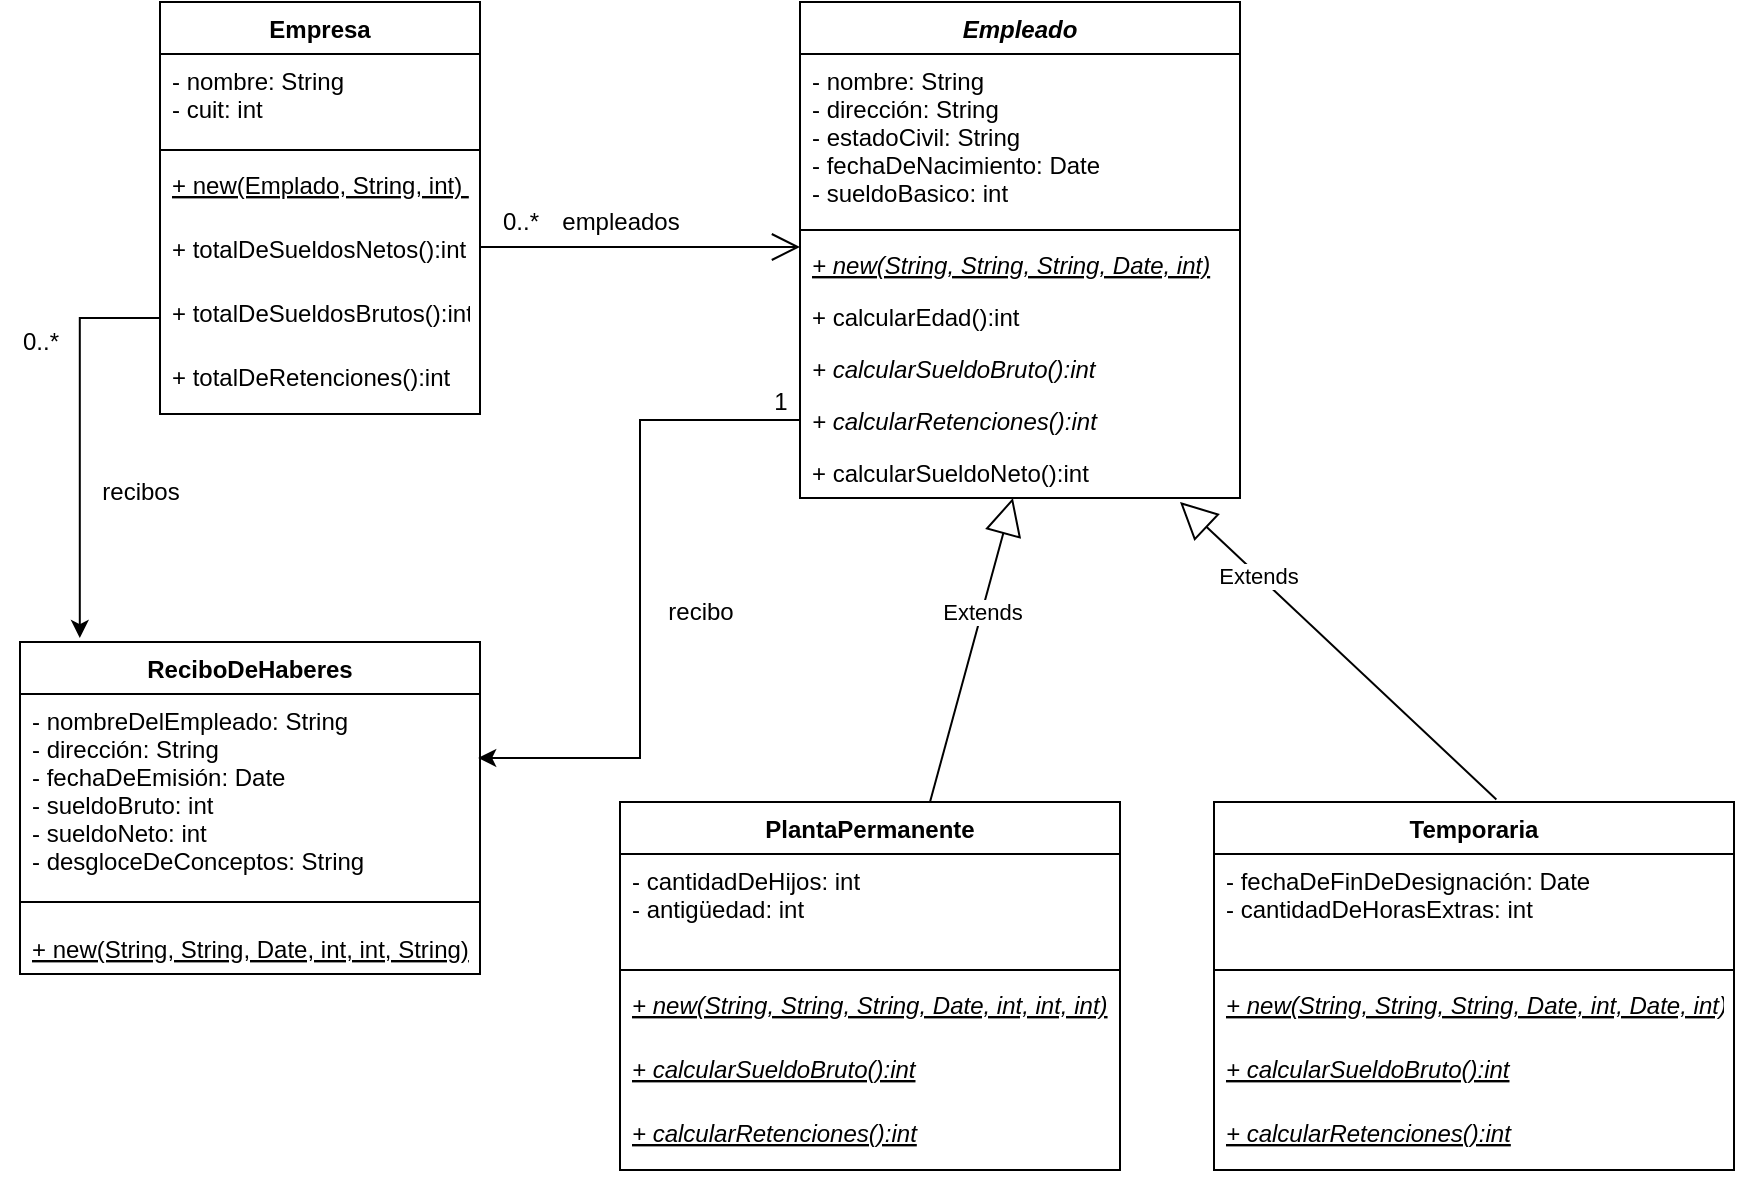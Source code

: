 <mxfile version="20.2.7" type="github">
  <diagram id="Ps4Gi2olXtC4p8bb6u-N" name="Página-1">
    <mxGraphModel dx="1695" dy="450" grid="1" gridSize="10" guides="1" tooltips="1" connect="1" arrows="1" fold="1" page="1" pageScale="1" pageWidth="827" pageHeight="1169" math="0" shadow="0">
      <root>
        <mxCell id="0" />
        <mxCell id="1" parent="0" />
        <mxCell id="JwWYeNIe6zn2I5OlYumR-1" value="Empresa" style="swimlane;fontStyle=1;align=center;verticalAlign=top;childLayout=stackLayout;horizontal=1;startSize=26;horizontalStack=0;resizeParent=1;resizeParentMax=0;resizeLast=0;collapsible=1;marginBottom=0;" parent="1" vertex="1">
          <mxGeometry x="40" y="40" width="160" height="206" as="geometry" />
        </mxCell>
        <mxCell id="JwWYeNIe6zn2I5OlYumR-2" value="- nombre: String&#xa;- cuit: int&#xa;" style="text;strokeColor=none;fillColor=none;align=left;verticalAlign=top;spacingLeft=4;spacingRight=4;overflow=hidden;rotatable=0;points=[[0,0.5],[1,0.5]];portConstraint=eastwest;" parent="JwWYeNIe6zn2I5OlYumR-1" vertex="1">
          <mxGeometry y="26" width="160" height="44" as="geometry" />
        </mxCell>
        <mxCell id="JwWYeNIe6zn2I5OlYumR-3" value="" style="line;strokeWidth=1;fillColor=none;align=left;verticalAlign=middle;spacingTop=-1;spacingLeft=3;spacingRight=3;rotatable=0;labelPosition=right;points=[];portConstraint=eastwest;" parent="JwWYeNIe6zn2I5OlYumR-1" vertex="1">
          <mxGeometry y="70" width="160" height="8" as="geometry" />
        </mxCell>
        <mxCell id="JwWYeNIe6zn2I5OlYumR-4" value="+ new(Emplado, String, int) &#xa;   &#xa;" style="text;strokeColor=none;fillColor=none;align=left;verticalAlign=top;spacingLeft=4;spacingRight=4;overflow=hidden;rotatable=0;points=[[0,0.5],[1,0.5]];portConstraint=eastwest;fontStyle=4" parent="JwWYeNIe6zn2I5OlYumR-1" vertex="1">
          <mxGeometry y="78" width="160" height="32" as="geometry" />
        </mxCell>
        <mxCell id="tTE6m5quFMN1DRPSZeRv-21" value="+ totalDeSueldosNetos():int&#xa;" style="text;strokeColor=none;fillColor=none;align=left;verticalAlign=top;spacingLeft=4;spacingRight=4;overflow=hidden;rotatable=0;points=[[0,0.5],[1,0.5]];portConstraint=eastwest;fontStyle=0" vertex="1" parent="JwWYeNIe6zn2I5OlYumR-1">
          <mxGeometry y="110" width="160" height="32" as="geometry" />
        </mxCell>
        <mxCell id="tTE6m5quFMN1DRPSZeRv-22" value="+ totalDeSueldosBrutos():int&#xa;" style="text;strokeColor=none;fillColor=none;align=left;verticalAlign=top;spacingLeft=4;spacingRight=4;overflow=hidden;rotatable=0;points=[[0,0.5],[1,0.5]];portConstraint=eastwest;fontStyle=0" vertex="1" parent="JwWYeNIe6zn2I5OlYumR-1">
          <mxGeometry y="142" width="160" height="32" as="geometry" />
        </mxCell>
        <mxCell id="tTE6m5quFMN1DRPSZeRv-23" value="+ totalDeRetenciones():int&#xa;" style="text;strokeColor=none;fillColor=none;align=left;verticalAlign=top;spacingLeft=4;spacingRight=4;overflow=hidden;rotatable=0;points=[[0,0.5],[1,0.5]];portConstraint=eastwest;fontStyle=0" vertex="1" parent="JwWYeNIe6zn2I5OlYumR-1">
          <mxGeometry y="174" width="160" height="32" as="geometry" />
        </mxCell>
        <mxCell id="JwWYeNIe6zn2I5OlYumR-20" value="" style="endArrow=open;endFill=1;endSize=12;html=1;rounded=0;" parent="1" edge="1">
          <mxGeometry width="160" relative="1" as="geometry">
            <mxPoint x="200" y="162.5" as="sourcePoint" />
            <mxPoint x="360" y="162.5" as="targetPoint" />
          </mxGeometry>
        </mxCell>
        <mxCell id="JwWYeNIe6zn2I5OlYumR-22" value="empleados" style="text;html=1;align=center;verticalAlign=middle;resizable=0;points=[];autosize=1;strokeColor=none;fillColor=none;" parent="1" vertex="1">
          <mxGeometry x="230" y="135" width="80" height="30" as="geometry" />
        </mxCell>
        <mxCell id="JwWYeNIe6zn2I5OlYumR-23" value="0..*" style="text;html=1;align=center;verticalAlign=middle;resizable=0;points=[];autosize=1;strokeColor=none;fillColor=none;" parent="1" vertex="1">
          <mxGeometry x="200" y="135" width="40" height="30" as="geometry" />
        </mxCell>
        <mxCell id="eOfQtxofEK8c-xlT3uKf-5" value="PlantaPermanente" style="swimlane;fontStyle=1;align=center;verticalAlign=top;childLayout=stackLayout;horizontal=1;startSize=26;horizontalStack=0;resizeParent=1;resizeParentMax=0;resizeLast=0;collapsible=1;marginBottom=0;" parent="1" vertex="1">
          <mxGeometry x="270" y="440" width="250" height="184" as="geometry" />
        </mxCell>
        <mxCell id="eOfQtxofEK8c-xlT3uKf-6" value="- cantidadDeHijos: int&#xa;- antigüedad: int&#xa;" style="text;strokeColor=none;fillColor=none;align=left;verticalAlign=top;spacingLeft=4;spacingRight=4;overflow=hidden;rotatable=0;points=[[0,0.5],[1,0.5]];portConstraint=eastwest;" parent="eOfQtxofEK8c-xlT3uKf-5" vertex="1">
          <mxGeometry y="26" width="250" height="54" as="geometry" />
        </mxCell>
        <mxCell id="eOfQtxofEK8c-xlT3uKf-7" value="" style="line;strokeWidth=1;fillColor=none;align=left;verticalAlign=middle;spacingTop=-1;spacingLeft=3;spacingRight=3;rotatable=0;labelPosition=right;points=[];portConstraint=eastwest;" parent="eOfQtxofEK8c-xlT3uKf-5" vertex="1">
          <mxGeometry y="80" width="250" height="8" as="geometry" />
        </mxCell>
        <mxCell id="eOfQtxofEK8c-xlT3uKf-8" value="+ new(String, String, String, Date, int, int, int)&#xa;" style="text;strokeColor=none;fillColor=none;align=left;verticalAlign=top;spacingLeft=4;spacingRight=4;overflow=hidden;rotatable=0;points=[[0,0.5],[1,0.5]];portConstraint=eastwest;fontStyle=6" parent="eOfQtxofEK8c-xlT3uKf-5" vertex="1">
          <mxGeometry y="88" width="250" height="32" as="geometry" />
        </mxCell>
        <mxCell id="tTE6m5quFMN1DRPSZeRv-11" value="+ calcularSueldoBruto():int&#xa;" style="text;strokeColor=none;fillColor=none;align=left;verticalAlign=top;spacingLeft=4;spacingRight=4;overflow=hidden;rotatable=0;points=[[0,0.5],[1,0.5]];portConstraint=eastwest;fontStyle=6" vertex="1" parent="eOfQtxofEK8c-xlT3uKf-5">
          <mxGeometry y="120" width="250" height="32" as="geometry" />
        </mxCell>
        <mxCell id="tTE6m5quFMN1DRPSZeRv-14" value="+ calcularRetenciones():int&#xa;" style="text;strokeColor=none;fillColor=none;align=left;verticalAlign=top;spacingLeft=4;spacingRight=4;overflow=hidden;rotatable=0;points=[[0,0.5],[1,0.5]];portConstraint=eastwest;fontStyle=6" vertex="1" parent="eOfQtxofEK8c-xlT3uKf-5">
          <mxGeometry y="152" width="250" height="32" as="geometry" />
        </mxCell>
        <mxCell id="eOfQtxofEK8c-xlT3uKf-9" value="Temporaria" style="swimlane;fontStyle=1;align=center;verticalAlign=top;childLayout=stackLayout;horizontal=1;startSize=26;horizontalStack=0;resizeParent=1;resizeParentMax=0;resizeLast=0;collapsible=1;marginBottom=0;" parent="1" vertex="1">
          <mxGeometry x="567" y="440" width="260" height="184" as="geometry" />
        </mxCell>
        <mxCell id="eOfQtxofEK8c-xlT3uKf-10" value="- fechaDeFinDeDesignación: Date&#xa;- cantidadDeHorasExtras: int&#xa;&#xa;" style="text;strokeColor=none;fillColor=none;align=left;verticalAlign=top;spacingLeft=4;spacingRight=4;overflow=hidden;rotatable=0;points=[[0,0.5],[1,0.5]];portConstraint=eastwest;" parent="eOfQtxofEK8c-xlT3uKf-9" vertex="1">
          <mxGeometry y="26" width="260" height="54" as="geometry" />
        </mxCell>
        <mxCell id="eOfQtxofEK8c-xlT3uKf-11" value="" style="line;strokeWidth=1;fillColor=none;align=left;verticalAlign=middle;spacingTop=-1;spacingLeft=3;spacingRight=3;rotatable=0;labelPosition=right;points=[];portConstraint=eastwest;" parent="eOfQtxofEK8c-xlT3uKf-9" vertex="1">
          <mxGeometry y="80" width="260" height="8" as="geometry" />
        </mxCell>
        <mxCell id="eOfQtxofEK8c-xlT3uKf-12" value="+ new(String, String, String, Date, int, Date, int)&#xa;" style="text;strokeColor=none;fillColor=none;align=left;verticalAlign=top;spacingLeft=4;spacingRight=4;overflow=hidden;rotatable=0;points=[[0,0.5],[1,0.5]];portConstraint=eastwest;fontStyle=6" parent="eOfQtxofEK8c-xlT3uKf-9" vertex="1">
          <mxGeometry y="88" width="260" height="32" as="geometry" />
        </mxCell>
        <mxCell id="tTE6m5quFMN1DRPSZeRv-12" value="+ calcularSueldoBruto():int" style="text;strokeColor=none;fillColor=none;align=left;verticalAlign=top;spacingLeft=4;spacingRight=4;overflow=hidden;rotatable=0;points=[[0,0.5],[1,0.5]];portConstraint=eastwest;fontStyle=6" vertex="1" parent="eOfQtxofEK8c-xlT3uKf-9">
          <mxGeometry y="120" width="260" height="32" as="geometry" />
        </mxCell>
        <mxCell id="tTE6m5quFMN1DRPSZeRv-15" value="+ calcularRetenciones():int" style="text;strokeColor=none;fillColor=none;align=left;verticalAlign=top;spacingLeft=4;spacingRight=4;overflow=hidden;rotatable=0;points=[[0,0.5],[1,0.5]];portConstraint=eastwest;fontStyle=6" vertex="1" parent="eOfQtxofEK8c-xlT3uKf-9">
          <mxGeometry y="152" width="260" height="32" as="geometry" />
        </mxCell>
        <mxCell id="eOfQtxofEK8c-xlT3uKf-18" value="Extends" style="endArrow=block;endSize=16;endFill=0;html=1;rounded=0;exitX=0.62;exitY=0;exitDx=0;exitDy=0;exitPerimeter=0;" parent="1" source="eOfQtxofEK8c-xlT3uKf-5" target="tTE6m5quFMN1DRPSZeRv-16" edge="1">
          <mxGeometry x="0.25" width="160" relative="1" as="geometry">
            <mxPoint x="330" y="370" as="sourcePoint" />
            <mxPoint x="420" y="240" as="targetPoint" />
            <Array as="points" />
            <mxPoint as="offset" />
          </mxGeometry>
        </mxCell>
        <mxCell id="eOfQtxofEK8c-xlT3uKf-19" value="Extends" style="endArrow=block;endSize=16;endFill=0;html=1;rounded=0;exitX=0.543;exitY=-0.007;exitDx=0;exitDy=0;exitPerimeter=0;" parent="1" source="eOfQtxofEK8c-xlT3uKf-9" edge="1">
          <mxGeometry x="0.5" width="160" relative="1" as="geometry">
            <mxPoint x="660" y="340" as="sourcePoint" />
            <mxPoint x="550" y="290" as="targetPoint" />
            <Array as="points" />
            <mxPoint as="offset" />
          </mxGeometry>
        </mxCell>
        <mxCell id="tTE6m5quFMN1DRPSZeRv-3" value="Empleado" style="swimlane;fontStyle=3;align=center;verticalAlign=top;childLayout=stackLayout;horizontal=1;startSize=26;horizontalStack=0;resizeParent=1;resizeParentMax=0;resizeLast=0;collapsible=1;marginBottom=0;" vertex="1" parent="1">
          <mxGeometry x="360" y="40" width="220" height="248" as="geometry" />
        </mxCell>
        <mxCell id="tTE6m5quFMN1DRPSZeRv-4" value="- nombre: String&#xa;- dirección: String&#xa;- estadoCivil: String&#xa;- fechaDeNacimiento: Date&#xa;- sueldoBasico: int" style="text;strokeColor=none;fillColor=none;align=left;verticalAlign=top;spacingLeft=4;spacingRight=4;overflow=hidden;rotatable=0;points=[[0,0.5],[1,0.5]];portConstraint=eastwest;" vertex="1" parent="tTE6m5quFMN1DRPSZeRv-3">
          <mxGeometry y="26" width="220" height="84" as="geometry" />
        </mxCell>
        <mxCell id="tTE6m5quFMN1DRPSZeRv-5" value="" style="line;strokeWidth=1;fillColor=none;align=left;verticalAlign=middle;spacingTop=-1;spacingLeft=3;spacingRight=3;rotatable=0;labelPosition=right;points=[];portConstraint=eastwest;" vertex="1" parent="tTE6m5quFMN1DRPSZeRv-3">
          <mxGeometry y="110" width="220" height="8" as="geometry" />
        </mxCell>
        <mxCell id="tTE6m5quFMN1DRPSZeRv-6" value="+ new(String, String, String, Date, int)&#xa;" style="text;strokeColor=none;fillColor=none;align=left;verticalAlign=top;spacingLeft=4;spacingRight=4;overflow=hidden;rotatable=0;points=[[0,0.5],[1,0.5]];portConstraint=eastwest;fontStyle=6" vertex="1" parent="tTE6m5quFMN1DRPSZeRv-3">
          <mxGeometry y="118" width="220" height="26" as="geometry" />
        </mxCell>
        <mxCell id="tTE6m5quFMN1DRPSZeRv-9" value="+ calcularEdad():int" style="text;strokeColor=none;fillColor=none;align=left;verticalAlign=top;spacingLeft=4;spacingRight=4;overflow=hidden;rotatable=0;points=[[0,0.5],[1,0.5]];portConstraint=eastwest;fontStyle=0" vertex="1" parent="tTE6m5quFMN1DRPSZeRv-3">
          <mxGeometry y="144" width="220" height="26" as="geometry" />
        </mxCell>
        <mxCell id="tTE6m5quFMN1DRPSZeRv-10" value="+ calcularSueldoBruto():int" style="text;strokeColor=none;fillColor=none;align=left;verticalAlign=top;spacingLeft=4;spacingRight=4;overflow=hidden;rotatable=0;points=[[0,0.5],[1,0.5]];portConstraint=eastwest;fontStyle=2" vertex="1" parent="tTE6m5quFMN1DRPSZeRv-3">
          <mxGeometry y="170" width="220" height="26" as="geometry" />
        </mxCell>
        <mxCell id="tTE6m5quFMN1DRPSZeRv-13" value="+ calcularRetenciones():int" style="text;strokeColor=none;fillColor=none;align=left;verticalAlign=top;spacingLeft=4;spacingRight=4;overflow=hidden;rotatable=0;points=[[0,0.5],[1,0.5]];portConstraint=eastwest;fontStyle=2" vertex="1" parent="tTE6m5quFMN1DRPSZeRv-3">
          <mxGeometry y="196" width="220" height="26" as="geometry" />
        </mxCell>
        <mxCell id="tTE6m5quFMN1DRPSZeRv-16" value="+ calcularSueldoNeto():int&#xa;" style="text;strokeColor=none;fillColor=none;align=left;verticalAlign=top;spacingLeft=4;spacingRight=4;overflow=hidden;rotatable=0;points=[[0,0.5],[1,0.5]];portConstraint=eastwest;fontStyle=0" vertex="1" parent="tTE6m5quFMN1DRPSZeRv-3">
          <mxGeometry y="222" width="220" height="26" as="geometry" />
        </mxCell>
        <mxCell id="tTE6m5quFMN1DRPSZeRv-17" value="ReciboDeHaberes" style="swimlane;fontStyle=1;align=center;verticalAlign=top;childLayout=stackLayout;horizontal=1;startSize=26;horizontalStack=0;resizeParent=1;resizeParentMax=0;resizeLast=0;collapsible=1;marginBottom=0;" vertex="1" parent="1">
          <mxGeometry x="-30" y="360" width="230" height="166" as="geometry" />
        </mxCell>
        <mxCell id="tTE6m5quFMN1DRPSZeRv-18" value="- nombreDelEmpleado: String&#xa;- dirección: String&#xa;- fechaDeEmisión: Date&#xa;- sueldoBruto: int&#xa;- sueldoNeto: int&#xa;- desgloceDeConceptos: String&#xa;&#xa;" style="text;strokeColor=none;fillColor=none;align=left;verticalAlign=top;spacingLeft=4;spacingRight=4;overflow=hidden;rotatable=0;points=[[0,0.5],[1,0.5]];portConstraint=eastwest;" vertex="1" parent="tTE6m5quFMN1DRPSZeRv-17">
          <mxGeometry y="26" width="230" height="94" as="geometry" />
        </mxCell>
        <mxCell id="tTE6m5quFMN1DRPSZeRv-19" value="" style="line;strokeWidth=1;fillColor=none;align=left;verticalAlign=middle;spacingTop=-1;spacingLeft=3;spacingRight=3;rotatable=0;labelPosition=right;points=[];portConstraint=eastwest;" vertex="1" parent="tTE6m5quFMN1DRPSZeRv-17">
          <mxGeometry y="120" width="230" height="20" as="geometry" />
        </mxCell>
        <mxCell id="tTE6m5quFMN1DRPSZeRv-20" value="+ new(String, String, Date, int, int, String)&#xa;" style="text;strokeColor=none;fillColor=none;align=left;verticalAlign=top;spacingLeft=4;spacingRight=4;overflow=hidden;rotatable=0;points=[[0,0.5],[1,0.5]];portConstraint=eastwest;fontStyle=4" vertex="1" parent="tTE6m5quFMN1DRPSZeRv-17">
          <mxGeometry y="140" width="230" height="26" as="geometry" />
        </mxCell>
        <mxCell id="tTE6m5quFMN1DRPSZeRv-32" style="edgeStyle=orthogonalEdgeStyle;rounded=0;orthogonalLoop=1;jettySize=auto;html=1;entryX=0.13;entryY=-0.012;entryDx=0;entryDy=0;entryPerimeter=0;" edge="1" parent="1" source="tTE6m5quFMN1DRPSZeRv-22" target="tTE6m5quFMN1DRPSZeRv-17">
          <mxGeometry relative="1" as="geometry" />
        </mxCell>
        <mxCell id="tTE6m5quFMN1DRPSZeRv-33" style="edgeStyle=orthogonalEdgeStyle;rounded=0;orthogonalLoop=1;jettySize=auto;html=1;entryX=0.996;entryY=0.34;entryDx=0;entryDy=0;entryPerimeter=0;" edge="1" parent="1" source="tTE6m5quFMN1DRPSZeRv-13" target="tTE6m5quFMN1DRPSZeRv-18">
          <mxGeometry relative="1" as="geometry" />
        </mxCell>
        <mxCell id="tTE6m5quFMN1DRPSZeRv-34" value="recibos&lt;br&gt;" style="text;html=1;align=center;verticalAlign=middle;resizable=0;points=[];autosize=1;strokeColor=none;fillColor=none;" vertex="1" parent="1">
          <mxGeometry y="270" width="60" height="30" as="geometry" />
        </mxCell>
        <mxCell id="tTE6m5quFMN1DRPSZeRv-35" value="0..*" style="text;html=1;align=center;verticalAlign=middle;resizable=0;points=[];autosize=1;strokeColor=none;fillColor=none;" vertex="1" parent="1">
          <mxGeometry x="-40" y="195" width="40" height="30" as="geometry" />
        </mxCell>
        <mxCell id="tTE6m5quFMN1DRPSZeRv-36" value="recibo" style="text;html=1;align=center;verticalAlign=middle;resizable=0;points=[];autosize=1;strokeColor=none;fillColor=none;" vertex="1" parent="1">
          <mxGeometry x="280" y="330" width="60" height="30" as="geometry" />
        </mxCell>
        <mxCell id="tTE6m5quFMN1DRPSZeRv-37" value="1" style="text;html=1;align=center;verticalAlign=middle;resizable=0;points=[];autosize=1;strokeColor=none;fillColor=none;" vertex="1" parent="1">
          <mxGeometry x="335" y="225" width="30" height="30" as="geometry" />
        </mxCell>
      </root>
    </mxGraphModel>
  </diagram>
</mxfile>
